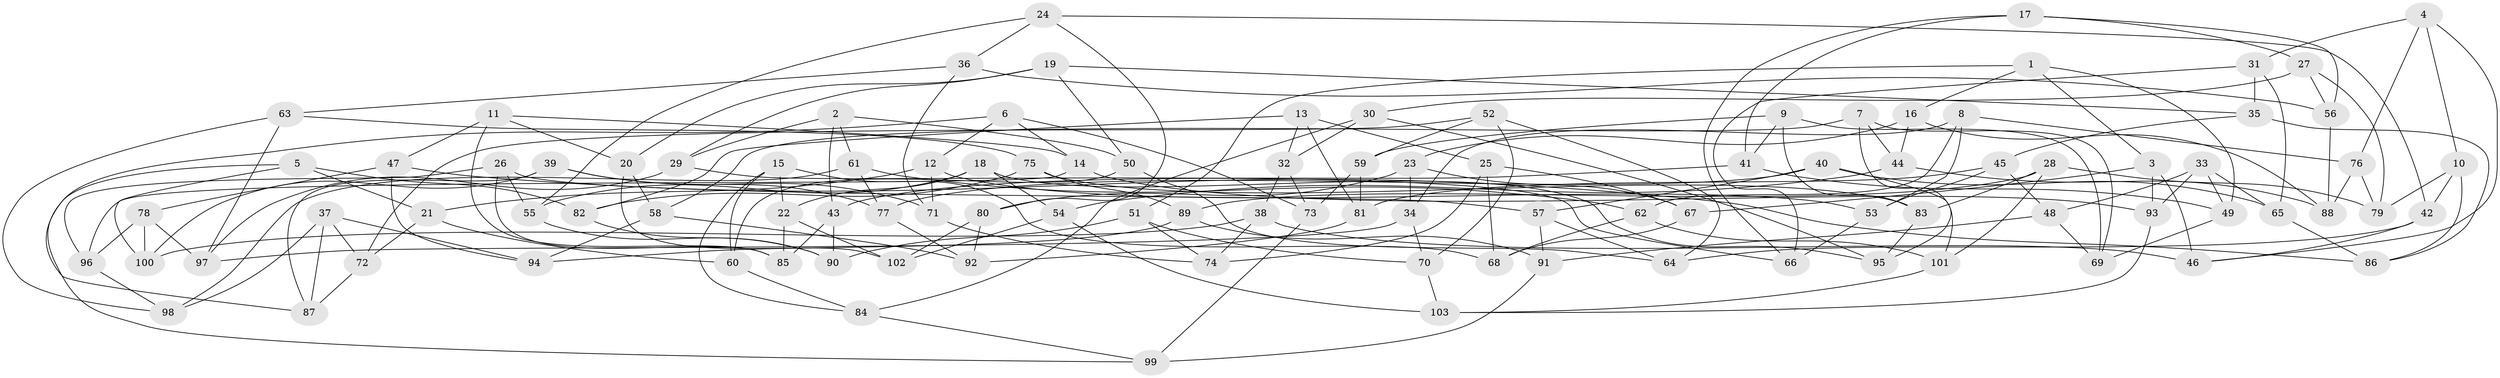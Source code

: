 // coarse degree distribution, {4: 0.3114754098360656, 6: 0.5573770491803278, 5: 0.13114754098360656}
// Generated by graph-tools (version 1.1) at 2025/24/03/03/25 07:24:29]
// undirected, 103 vertices, 206 edges
graph export_dot {
graph [start="1"]
  node [color=gray90,style=filled];
  1;
  2;
  3;
  4;
  5;
  6;
  7;
  8;
  9;
  10;
  11;
  12;
  13;
  14;
  15;
  16;
  17;
  18;
  19;
  20;
  21;
  22;
  23;
  24;
  25;
  26;
  27;
  28;
  29;
  30;
  31;
  32;
  33;
  34;
  35;
  36;
  37;
  38;
  39;
  40;
  41;
  42;
  43;
  44;
  45;
  46;
  47;
  48;
  49;
  50;
  51;
  52;
  53;
  54;
  55;
  56;
  57;
  58;
  59;
  60;
  61;
  62;
  63;
  64;
  65;
  66;
  67;
  68;
  69;
  70;
  71;
  72;
  73;
  74;
  75;
  76;
  77;
  78;
  79;
  80;
  81;
  82;
  83;
  84;
  85;
  86;
  87;
  88;
  89;
  90;
  91;
  92;
  93;
  94;
  95;
  96;
  97;
  98;
  99;
  100;
  101;
  102;
  103;
  1 -- 3;
  1 -- 51;
  1 -- 49;
  1 -- 16;
  2 -- 29;
  2 -- 43;
  2 -- 61;
  2 -- 50;
  3 -- 93;
  3 -- 67;
  3 -- 46;
  4 -- 46;
  4 -- 10;
  4 -- 31;
  4 -- 76;
  5 -- 100;
  5 -- 21;
  5 -- 82;
  5 -- 99;
  6 -- 87;
  6 -- 12;
  6 -- 73;
  6 -- 14;
  7 -- 44;
  7 -- 69;
  7 -- 58;
  7 -- 95;
  8 -- 62;
  8 -- 34;
  8 -- 76;
  8 -- 53;
  9 -- 59;
  9 -- 83;
  9 -- 41;
  9 -- 69;
  10 -- 79;
  10 -- 86;
  10 -- 42;
  11 -- 20;
  11 -- 85;
  11 -- 47;
  11 -- 14;
  12 -- 71;
  12 -- 21;
  12 -- 53;
  13 -- 82;
  13 -- 25;
  13 -- 32;
  13 -- 81;
  14 -- 93;
  14 -- 96;
  15 -- 60;
  15 -- 68;
  15 -- 22;
  15 -- 84;
  16 -- 88;
  16 -- 44;
  16 -- 23;
  17 -- 56;
  17 -- 27;
  17 -- 41;
  17 -- 66;
  18 -- 22;
  18 -- 55;
  18 -- 95;
  18 -- 54;
  19 -- 29;
  19 -- 20;
  19 -- 50;
  19 -- 35;
  20 -- 58;
  20 -- 102;
  21 -- 60;
  21 -- 72;
  22 -- 85;
  22 -- 102;
  23 -- 80;
  23 -- 34;
  23 -- 67;
  24 -- 36;
  24 -- 55;
  24 -- 80;
  24 -- 42;
  25 -- 74;
  25 -- 67;
  25 -- 68;
  26 -- 55;
  26 -- 57;
  26 -- 96;
  26 -- 85;
  27 -- 56;
  27 -- 30;
  27 -- 79;
  28 -- 89;
  28 -- 101;
  28 -- 79;
  28 -- 83;
  29 -- 66;
  29 -- 97;
  30 -- 84;
  30 -- 32;
  30 -- 95;
  31 -- 65;
  31 -- 66;
  31 -- 35;
  32 -- 38;
  32 -- 73;
  33 -- 49;
  33 -- 93;
  33 -- 48;
  33 -- 65;
  34 -- 97;
  34 -- 70;
  35 -- 45;
  35 -- 86;
  36 -- 56;
  36 -- 71;
  36 -- 63;
  37 -- 94;
  37 -- 87;
  37 -- 98;
  37 -- 72;
  38 -- 100;
  38 -- 74;
  38 -- 46;
  39 -- 77;
  39 -- 100;
  39 -- 71;
  39 -- 87;
  40 -- 101;
  40 -- 77;
  40 -- 57;
  40 -- 65;
  41 -- 43;
  41 -- 49;
  42 -- 64;
  42 -- 46;
  43 -- 90;
  43 -- 85;
  44 -- 54;
  44 -- 88;
  45 -- 48;
  45 -- 53;
  45 -- 81;
  47 -- 78;
  47 -- 94;
  47 -- 86;
  48 -- 69;
  48 -- 91;
  49 -- 69;
  50 -- 64;
  50 -- 60;
  51 -- 70;
  51 -- 90;
  51 -- 74;
  52 -- 72;
  52 -- 70;
  52 -- 59;
  52 -- 64;
  53 -- 66;
  54 -- 102;
  54 -- 103;
  55 -- 90;
  56 -- 88;
  57 -- 64;
  57 -- 91;
  58 -- 92;
  58 -- 94;
  59 -- 81;
  59 -- 73;
  60 -- 84;
  61 -- 77;
  61 -- 98;
  61 -- 62;
  62 -- 68;
  62 -- 101;
  63 -- 75;
  63 -- 97;
  63 -- 98;
  65 -- 86;
  67 -- 68;
  70 -- 103;
  71 -- 74;
  72 -- 87;
  73 -- 99;
  75 -- 83;
  75 -- 82;
  75 -- 89;
  76 -- 79;
  76 -- 88;
  77 -- 92;
  78 -- 97;
  78 -- 96;
  78 -- 100;
  80 -- 92;
  80 -- 102;
  81 -- 92;
  82 -- 90;
  83 -- 95;
  84 -- 99;
  89 -- 94;
  89 -- 91;
  91 -- 99;
  93 -- 103;
  96 -- 98;
  101 -- 103;
}
